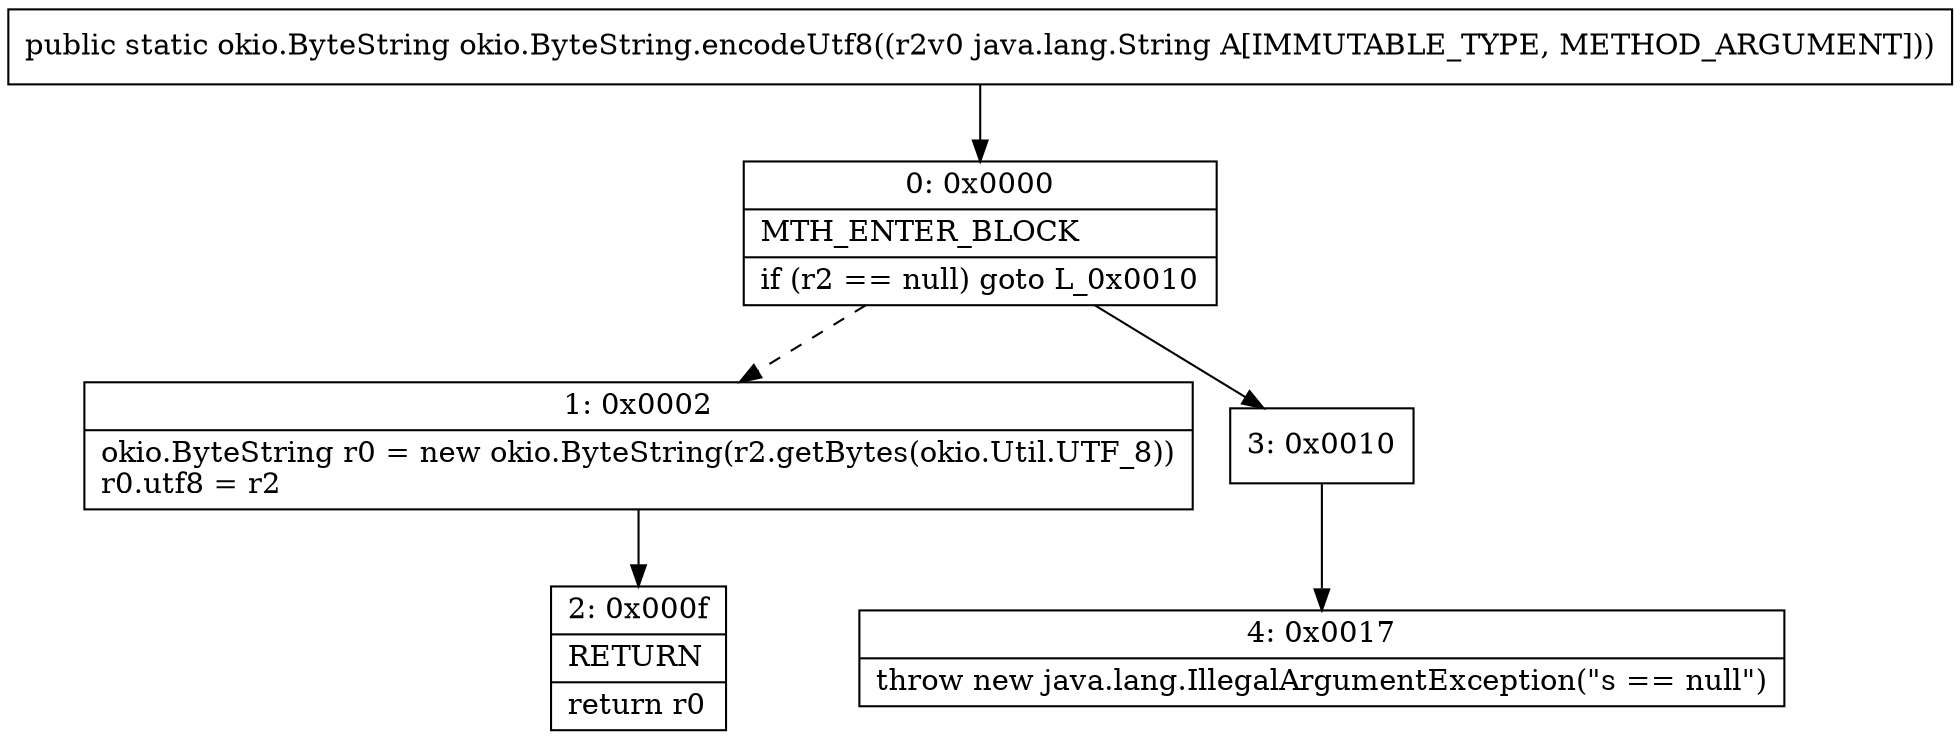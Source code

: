 digraph "CFG forokio.ByteString.encodeUtf8(Ljava\/lang\/String;)Lokio\/ByteString;" {
Node_0 [shape=record,label="{0\:\ 0x0000|MTH_ENTER_BLOCK\l|if (r2 == null) goto L_0x0010\l}"];
Node_1 [shape=record,label="{1\:\ 0x0002|okio.ByteString r0 = new okio.ByteString(r2.getBytes(okio.Util.UTF_8))\lr0.utf8 = r2\l}"];
Node_2 [shape=record,label="{2\:\ 0x000f|RETURN\l|return r0\l}"];
Node_3 [shape=record,label="{3\:\ 0x0010}"];
Node_4 [shape=record,label="{4\:\ 0x0017|throw new java.lang.IllegalArgumentException(\"s == null\")\l}"];
MethodNode[shape=record,label="{public static okio.ByteString okio.ByteString.encodeUtf8((r2v0 java.lang.String A[IMMUTABLE_TYPE, METHOD_ARGUMENT])) }"];
MethodNode -> Node_0;
Node_0 -> Node_1[style=dashed];
Node_0 -> Node_3;
Node_1 -> Node_2;
Node_3 -> Node_4;
}

